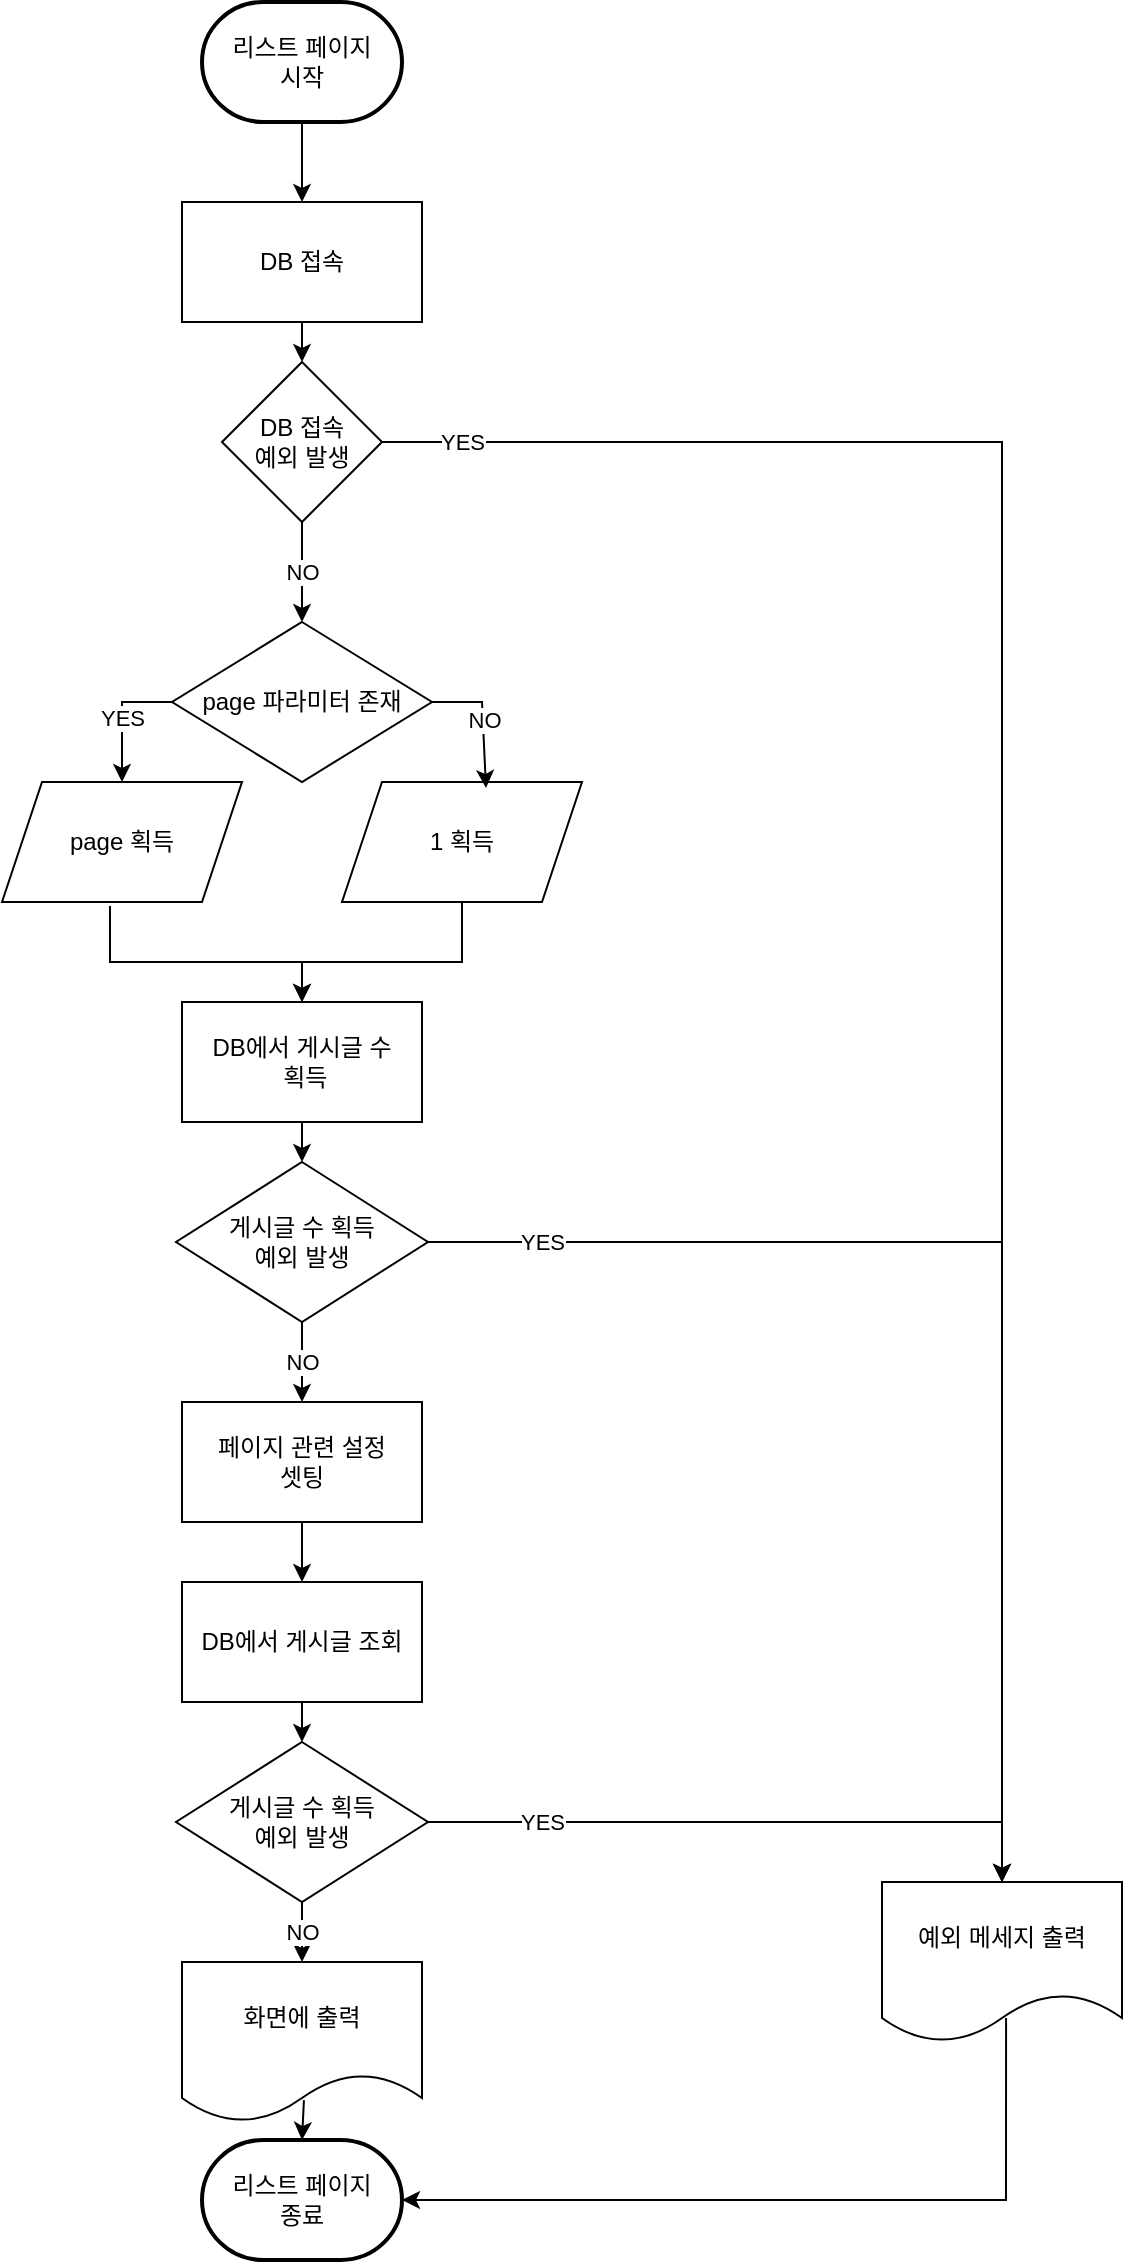 <mxfile version="24.2.1" type="device">
  <diagram name="페이지-1" id="AVFdHfz7_I58tZtOxi7a">
    <mxGraphModel dx="1752" dy="1474" grid="1" gridSize="10" guides="1" tooltips="1" connect="1" arrows="1" fold="1" page="1" pageScale="1" pageWidth="827" pageHeight="1169" math="0" shadow="0">
      <root>
        <mxCell id="0" />
        <mxCell id="1" parent="0" />
        <mxCell id="9EJgVElttUegkiDfp4Vd-1" value="리스트 페이지&lt;br&gt;시작" style="strokeWidth=2;html=1;shape=mxgraph.flowchart.terminator;whiteSpace=wrap;" vertex="1" parent="1">
          <mxGeometry x="150" y="10" width="100" height="60" as="geometry" />
        </mxCell>
        <mxCell id="9EJgVElttUegkiDfp4Vd-2" value="DB 접속" style="rounded=0;whiteSpace=wrap;html=1;" vertex="1" parent="1">
          <mxGeometry x="140" y="110" width="120" height="60" as="geometry" />
        </mxCell>
        <mxCell id="9EJgVElttUegkiDfp4Vd-3" value="" style="endArrow=classic;html=1;rounded=0;exitX=0.5;exitY=1;exitDx=0;exitDy=0;exitPerimeter=0;entryX=0.5;entryY=0;entryDx=0;entryDy=0;" edge="1" parent="1" source="9EJgVElttUegkiDfp4Vd-1" target="9EJgVElttUegkiDfp4Vd-2">
          <mxGeometry width="50" height="50" relative="1" as="geometry">
            <mxPoint x="156" y="370" as="sourcePoint" />
            <mxPoint x="206" y="320" as="targetPoint" />
          </mxGeometry>
        </mxCell>
        <mxCell id="9EJgVElttUegkiDfp4Vd-4" value="DB 접속&lt;div&gt;예외 발생&lt;/div&gt;" style="rhombus;whiteSpace=wrap;html=1;" vertex="1" parent="1">
          <mxGeometry x="160" y="190" width="80" height="80" as="geometry" />
        </mxCell>
        <mxCell id="9EJgVElttUegkiDfp4Vd-5" value="" style="endArrow=classic;html=1;rounded=0;exitX=0.5;exitY=1;exitDx=0;exitDy=0;entryX=0.5;entryY=0;entryDx=0;entryDy=0;" edge="1" parent="1" source="9EJgVElttUegkiDfp4Vd-2" target="9EJgVElttUegkiDfp4Vd-4">
          <mxGeometry width="50" height="50" relative="1" as="geometry">
            <mxPoint x="156" y="370" as="sourcePoint" />
            <mxPoint x="206" y="320" as="targetPoint" />
          </mxGeometry>
        </mxCell>
        <mxCell id="9EJgVElttUegkiDfp4Vd-7" value="예외 메세지 출력" style="shape=document;whiteSpace=wrap;html=1;boundedLbl=1;" vertex="1" parent="1">
          <mxGeometry x="490" y="950" width="120" height="80" as="geometry" />
        </mxCell>
        <mxCell id="9EJgVElttUegkiDfp4Vd-9" value="리스트 페이지&lt;br&gt;종료" style="strokeWidth=2;html=1;shape=mxgraph.flowchart.terminator;whiteSpace=wrap;" vertex="1" parent="1">
          <mxGeometry x="150" y="1079" width="100" height="60" as="geometry" />
        </mxCell>
        <mxCell id="9EJgVElttUegkiDfp4Vd-10" value="" style="endArrow=classic;html=1;rounded=0;exitX=0.517;exitY=0.85;exitDx=0;exitDy=0;exitPerimeter=0;entryX=1;entryY=0.5;entryDx=0;entryDy=0;entryPerimeter=0;" edge="1" parent="1" source="9EJgVElttUegkiDfp4Vd-7" target="9EJgVElttUegkiDfp4Vd-9">
          <mxGeometry width="50" height="50" relative="1" as="geometry">
            <mxPoint x="370" y="500" as="sourcePoint" />
            <mxPoint x="420" y="450" as="targetPoint" />
            <Array as="points">
              <mxPoint x="552" y="1109" />
            </Array>
          </mxGeometry>
        </mxCell>
        <mxCell id="9EJgVElttUegkiDfp4Vd-11" value="page 획득" style="shape=parallelogram;perimeter=parallelogramPerimeter;whiteSpace=wrap;html=1;fixedSize=1;" vertex="1" parent="1">
          <mxGeometry x="50" y="400" width="120" height="60" as="geometry" />
        </mxCell>
        <mxCell id="9EJgVElttUegkiDfp4Vd-14" value="page 파라미터 존재" style="rhombus;whiteSpace=wrap;html=1;" vertex="1" parent="1">
          <mxGeometry x="135" y="320" width="130" height="80" as="geometry" />
        </mxCell>
        <mxCell id="9EJgVElttUegkiDfp4Vd-16" value="1 획득" style="shape=parallelogram;perimeter=parallelogramPerimeter;whiteSpace=wrap;html=1;fixedSize=1;" vertex="1" parent="1">
          <mxGeometry x="220" y="400" width="120" height="60" as="geometry" />
        </mxCell>
        <mxCell id="9EJgVElttUegkiDfp4Vd-19" value="" style="endArrow=classic;html=1;rounded=0;exitX=0;exitY=0.5;exitDx=0;exitDy=0;entryX=0.5;entryY=0;entryDx=0;entryDy=0;" edge="1" parent="1" source="9EJgVElttUegkiDfp4Vd-14" target="9EJgVElttUegkiDfp4Vd-11">
          <mxGeometry relative="1" as="geometry">
            <mxPoint x="340" y="410" as="sourcePoint" />
            <mxPoint x="440" y="410" as="targetPoint" />
            <Array as="points">
              <mxPoint x="110" y="360" />
            </Array>
          </mxGeometry>
        </mxCell>
        <mxCell id="9EJgVElttUegkiDfp4Vd-20" value="YES" style="edgeLabel;resizable=0;html=1;;align=center;verticalAlign=middle;" connectable="0" vertex="1" parent="9EJgVElttUegkiDfp4Vd-19">
          <mxGeometry relative="1" as="geometry" />
        </mxCell>
        <mxCell id="9EJgVElttUegkiDfp4Vd-21" value="no" style="endArrow=classic;html=1;rounded=0;exitX=1;exitY=0.5;exitDx=0;exitDy=0;entryX=0.6;entryY=0.05;entryDx=0;entryDy=0;entryPerimeter=0;" edge="1" parent="1" source="9EJgVElttUegkiDfp4Vd-14" target="9EJgVElttUegkiDfp4Vd-16">
          <mxGeometry relative="1" as="geometry">
            <mxPoint x="340" y="410" as="sourcePoint" />
            <mxPoint x="440" y="410" as="targetPoint" />
            <Array as="points">
              <mxPoint x="290" y="360" />
            </Array>
          </mxGeometry>
        </mxCell>
        <mxCell id="9EJgVElttUegkiDfp4Vd-22" value="NO" style="edgeLabel;resizable=0;html=1;;align=center;verticalAlign=middle;" connectable="0" vertex="1" parent="9EJgVElttUegkiDfp4Vd-21">
          <mxGeometry relative="1" as="geometry" />
        </mxCell>
        <mxCell id="9EJgVElttUegkiDfp4Vd-23" value="" style="endArrow=classic;html=1;rounded=0;exitX=1;exitY=0.5;exitDx=0;exitDy=0;entryX=0.5;entryY=0;entryDx=0;entryDy=0;" edge="1" parent="1" source="9EJgVElttUegkiDfp4Vd-4" target="9EJgVElttUegkiDfp4Vd-7">
          <mxGeometry relative="1" as="geometry">
            <mxPoint x="435" y="280" as="sourcePoint" />
            <mxPoint x="400" y="340" as="targetPoint" />
            <Array as="points">
              <mxPoint x="550" y="230" />
            </Array>
          </mxGeometry>
        </mxCell>
        <mxCell id="9EJgVElttUegkiDfp4Vd-24" value="YES" style="edgeLabel;resizable=0;html=1;;align=center;verticalAlign=middle;" connectable="0" vertex="1" parent="9EJgVElttUegkiDfp4Vd-23">
          <mxGeometry relative="1" as="geometry">
            <mxPoint x="-270" y="-205" as="offset" />
          </mxGeometry>
        </mxCell>
        <mxCell id="9EJgVElttUegkiDfp4Vd-25" value="no" style="endArrow=classic;html=1;rounded=0;exitX=0.5;exitY=1;exitDx=0;exitDy=0;entryX=0.5;entryY=0;entryDx=0;entryDy=0;" edge="1" parent="1" source="9EJgVElttUegkiDfp4Vd-4" target="9EJgVElttUegkiDfp4Vd-14">
          <mxGeometry relative="1" as="geometry">
            <mxPoint x="360" y="250" as="sourcePoint" />
            <mxPoint x="387" y="313" as="targetPoint" />
            <Array as="points" />
          </mxGeometry>
        </mxCell>
        <mxCell id="9EJgVElttUegkiDfp4Vd-26" value="NO" style="edgeLabel;resizable=0;html=1;;align=center;verticalAlign=middle;" connectable="0" vertex="1" parent="9EJgVElttUegkiDfp4Vd-25">
          <mxGeometry relative="1" as="geometry" />
        </mxCell>
        <mxCell id="9EJgVElttUegkiDfp4Vd-27" value="DB에서 게시글 수&lt;div&gt;&lt;span style=&quot;background-color: initial;&quot;&gt;&amp;nbsp;획득&lt;/span&gt;&lt;/div&gt;" style="rounded=0;whiteSpace=wrap;html=1;" vertex="1" parent="1">
          <mxGeometry x="140" y="510" width="120" height="60" as="geometry" />
        </mxCell>
        <mxCell id="9EJgVElttUegkiDfp4Vd-28" value="" style="endArrow=classic;html=1;rounded=0;exitX=0.45;exitY=1.033;exitDx=0;exitDy=0;exitPerimeter=0;entryX=0.5;entryY=0;entryDx=0;entryDy=0;" edge="1" parent="1" source="9EJgVElttUegkiDfp4Vd-11" target="9EJgVElttUegkiDfp4Vd-27">
          <mxGeometry width="50" height="50" relative="1" as="geometry">
            <mxPoint x="350" y="560" as="sourcePoint" />
            <mxPoint x="400" y="510" as="targetPoint" />
            <Array as="points">
              <mxPoint x="104" y="490" />
              <mxPoint x="200" y="490" />
            </Array>
          </mxGeometry>
        </mxCell>
        <mxCell id="9EJgVElttUegkiDfp4Vd-29" value="" style="endArrow=classic;html=1;rounded=0;exitX=0.5;exitY=1;exitDx=0;exitDy=0;entryX=0.5;entryY=0;entryDx=0;entryDy=0;" edge="1" parent="1" source="9EJgVElttUegkiDfp4Vd-16" target="9EJgVElttUegkiDfp4Vd-27">
          <mxGeometry width="50" height="50" relative="1" as="geometry">
            <mxPoint x="350" y="490" as="sourcePoint" />
            <mxPoint x="446" y="538" as="targetPoint" />
            <Array as="points">
              <mxPoint x="280" y="490" />
              <mxPoint x="200" y="490" />
            </Array>
          </mxGeometry>
        </mxCell>
        <mxCell id="9EJgVElttUegkiDfp4Vd-30" value="페이지 관련 설정&lt;div&gt;셋팅&lt;/div&gt;" style="rounded=0;whiteSpace=wrap;html=1;" vertex="1" parent="1">
          <mxGeometry x="140" y="710" width="120" height="60" as="geometry" />
        </mxCell>
        <mxCell id="9EJgVElttUegkiDfp4Vd-32" value="DB에서 게시글 조회" style="rounded=0;whiteSpace=wrap;html=1;" vertex="1" parent="1">
          <mxGeometry x="140" y="800" width="120" height="60" as="geometry" />
        </mxCell>
        <mxCell id="9EJgVElttUegkiDfp4Vd-33" value="" style="endArrow=classic;html=1;rounded=0;exitX=0.5;exitY=1;exitDx=0;exitDy=0;entryX=0.5;entryY=0;entryDx=0;entryDy=0;" edge="1" parent="1" source="9EJgVElttUegkiDfp4Vd-30" target="9EJgVElttUegkiDfp4Vd-32">
          <mxGeometry width="50" height="50" relative="1" as="geometry">
            <mxPoint x="370" y="810" as="sourcePoint" />
            <mxPoint x="420" y="760" as="targetPoint" />
          </mxGeometry>
        </mxCell>
        <mxCell id="9EJgVElttUegkiDfp4Vd-34" value="화면에 출력" style="shape=document;whiteSpace=wrap;html=1;boundedLbl=1;" vertex="1" parent="1">
          <mxGeometry x="140" y="990" width="120" height="80" as="geometry" />
        </mxCell>
        <mxCell id="9EJgVElttUegkiDfp4Vd-35" value="" style="endArrow=classic;html=1;rounded=0;exitX=0.5;exitY=1;exitDx=0;exitDy=0;entryX=0.5;entryY=0;entryDx=0;entryDy=0;" edge="1" parent="1" source="9EJgVElttUegkiDfp4Vd-32" target="9EJgVElttUegkiDfp4Vd-46">
          <mxGeometry width="50" height="50" relative="1" as="geometry">
            <mxPoint x="210" y="780" as="sourcePoint" />
            <mxPoint x="210" y="810" as="targetPoint" />
          </mxGeometry>
        </mxCell>
        <mxCell id="9EJgVElttUegkiDfp4Vd-36" value="" style="endArrow=classic;html=1;rounded=0;entryX=0.5;entryY=0;entryDx=0;entryDy=0;entryPerimeter=0;exitX=0.508;exitY=0.863;exitDx=0;exitDy=0;exitPerimeter=0;" edge="1" parent="1" source="9EJgVElttUegkiDfp4Vd-34" target="9EJgVElttUegkiDfp4Vd-9">
          <mxGeometry width="50" height="50" relative="1" as="geometry">
            <mxPoint x="200" y="1049" as="sourcePoint" />
            <mxPoint x="420" y="839" as="targetPoint" />
          </mxGeometry>
        </mxCell>
        <mxCell id="9EJgVElttUegkiDfp4Vd-38" value="게시글 수 획득&lt;div&gt;예외 발생&lt;/div&gt;" style="rhombus;whiteSpace=wrap;html=1;" vertex="1" parent="1">
          <mxGeometry x="137" y="590" width="126" height="80" as="geometry" />
        </mxCell>
        <mxCell id="9EJgVElttUegkiDfp4Vd-39" value="" style="endArrow=classic;html=1;rounded=0;exitX=1;exitY=0.5;exitDx=0;exitDy=0;entryX=0.5;entryY=0;entryDx=0;entryDy=0;" edge="1" parent="1" source="9EJgVElttUegkiDfp4Vd-38" target="9EJgVElttUegkiDfp4Vd-7">
          <mxGeometry relative="1" as="geometry">
            <mxPoint x="290" y="525" as="sourcePoint" />
            <mxPoint x="600" y="1035" as="targetPoint" />
            <Array as="points">
              <mxPoint x="550" y="630" />
            </Array>
          </mxGeometry>
        </mxCell>
        <mxCell id="9EJgVElttUegkiDfp4Vd-40" value="YES" style="edgeLabel;resizable=0;html=1;;align=center;verticalAlign=middle;" connectable="0" vertex="1" parent="9EJgVElttUegkiDfp4Vd-39">
          <mxGeometry relative="1" as="geometry">
            <mxPoint x="-230" y="-17" as="offset" />
          </mxGeometry>
        </mxCell>
        <mxCell id="9EJgVElttUegkiDfp4Vd-41" value="no" style="endArrow=classic;html=1;rounded=0;exitX=0.5;exitY=1;exitDx=0;exitDy=0;entryX=0.5;entryY=0;entryDx=0;entryDy=0;" edge="1" parent="1" source="9EJgVElttUegkiDfp4Vd-38" target="9EJgVElttUegkiDfp4Vd-30">
          <mxGeometry relative="1" as="geometry">
            <mxPoint x="280" y="690" as="sourcePoint" />
            <mxPoint x="307" y="733" as="targetPoint" />
            <Array as="points" />
          </mxGeometry>
        </mxCell>
        <mxCell id="9EJgVElttUegkiDfp4Vd-42" value="NO" style="edgeLabel;resizable=0;html=1;;align=center;verticalAlign=middle;" connectable="0" vertex="1" parent="9EJgVElttUegkiDfp4Vd-41">
          <mxGeometry relative="1" as="geometry" />
        </mxCell>
        <mxCell id="9EJgVElttUegkiDfp4Vd-43" value="" style="endArrow=classic;html=1;rounded=0;entryX=0.5;entryY=0;entryDx=0;entryDy=0;exitX=0.5;exitY=1;exitDx=0;exitDy=0;" edge="1" parent="1" source="9EJgVElttUegkiDfp4Vd-27" target="9EJgVElttUegkiDfp4Vd-38">
          <mxGeometry width="50" height="50" relative="1" as="geometry">
            <mxPoint x="370" y="700" as="sourcePoint" />
            <mxPoint x="420" y="650" as="targetPoint" />
          </mxGeometry>
        </mxCell>
        <mxCell id="9EJgVElttUegkiDfp4Vd-46" value="게시글 수 획득&lt;div&gt;예외 발생&lt;/div&gt;" style="rhombus;whiteSpace=wrap;html=1;" vertex="1" parent="1">
          <mxGeometry x="137" y="880" width="126" height="80" as="geometry" />
        </mxCell>
        <mxCell id="9EJgVElttUegkiDfp4Vd-47" value="" style="endArrow=classic;html=1;rounded=0;exitX=1;exitY=0.5;exitDx=0;exitDy=0;entryX=0.5;entryY=0;entryDx=0;entryDy=0;" edge="1" parent="1" source="9EJgVElttUegkiDfp4Vd-46" target="9EJgVElttUegkiDfp4Vd-7">
          <mxGeometry relative="1" as="geometry">
            <mxPoint x="483" y="695" as="sourcePoint" />
            <mxPoint x="743" y="1060" as="targetPoint" />
            <Array as="points">
              <mxPoint x="550" y="920" />
            </Array>
          </mxGeometry>
        </mxCell>
        <mxCell id="9EJgVElttUegkiDfp4Vd-48" value="YES" style="edgeLabel;resizable=0;html=1;;align=center;verticalAlign=middle;" connectable="0" vertex="1" parent="9EJgVElttUegkiDfp4Vd-47">
          <mxGeometry relative="1" as="geometry">
            <mxPoint x="-102" as="offset" />
          </mxGeometry>
        </mxCell>
        <mxCell id="9EJgVElttUegkiDfp4Vd-49" value="no" style="endArrow=classic;html=1;rounded=0;exitX=0.5;exitY=1;exitDx=0;exitDy=0;entryX=0.5;entryY=0;entryDx=0;entryDy=0;" edge="1" parent="1" source="9EJgVElttUegkiDfp4Vd-46" target="9EJgVElttUegkiDfp4Vd-34">
          <mxGeometry relative="1" as="geometry">
            <mxPoint x="473" y="860" as="sourcePoint" />
            <mxPoint x="393" y="880" as="targetPoint" />
            <Array as="points" />
          </mxGeometry>
        </mxCell>
        <mxCell id="9EJgVElttUegkiDfp4Vd-50" value="NO" style="edgeLabel;resizable=0;html=1;;align=center;verticalAlign=middle;" connectable="0" vertex="1" parent="9EJgVElttUegkiDfp4Vd-49">
          <mxGeometry relative="1" as="geometry" />
        </mxCell>
      </root>
    </mxGraphModel>
  </diagram>
</mxfile>
